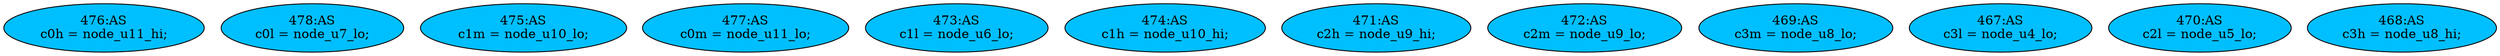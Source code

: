 strict digraph "compose( ,  )" {
	node [label="\N"];
	"476:AS"	 [ast="<pyverilog.vparser.ast.Assign object at 0x7f908ae5fcd0>",
		def_var="['c0h']",
		fillcolor=deepskyblue,
		label="476:AS
c0h = node_u11_hi;",
		statements="[]",
		style=filled,
		typ=Assign,
		use_var="['node_u11_hi']"];
	"478:AS"	 [ast="<pyverilog.vparser.ast.Assign object at 0x7f908ae5ff50>",
		def_var="['c0l']",
		fillcolor=deepskyblue,
		label="478:AS
c0l = node_u7_lo;",
		statements="[]",
		style=filled,
		typ=Assign,
		use_var="['node_u7_lo']"];
	"475:AS"	 [ast="<pyverilog.vparser.ast.Assign object at 0x7f908ae5fb90>",
		def_var="['c1m']",
		fillcolor=deepskyblue,
		label="475:AS
c1m = node_u10_lo;",
		statements="[]",
		style=filled,
		typ=Assign,
		use_var="['node_u10_lo']"];
	"477:AS"	 [ast="<pyverilog.vparser.ast.Assign object at 0x7f908ae5fe10>",
		def_var="['c0m']",
		fillcolor=deepskyblue,
		label="477:AS
c0m = node_u11_lo;",
		statements="[]",
		style=filled,
		typ=Assign,
		use_var="['node_u11_lo']"];
	"473:AS"	 [ast="<pyverilog.vparser.ast.Assign object at 0x7f908ae5f910>",
		def_var="['c1l']",
		fillcolor=deepskyblue,
		label="473:AS
c1l = node_u6_lo;",
		statements="[]",
		style=filled,
		typ=Assign,
		use_var="['node_u6_lo']"];
	"474:AS"	 [ast="<pyverilog.vparser.ast.Assign object at 0x7f908ae5fa50>",
		def_var="['c1h']",
		fillcolor=deepskyblue,
		label="474:AS
c1h = node_u10_hi;",
		statements="[]",
		style=filled,
		typ=Assign,
		use_var="['node_u10_hi']"];
	"471:AS"	 [ast="<pyverilog.vparser.ast.Assign object at 0x7f908ae5f690>",
		def_var="['c2h']",
		fillcolor=deepskyblue,
		label="471:AS
c2h = node_u9_hi;",
		statements="[]",
		style=filled,
		typ=Assign,
		use_var="['node_u9_hi']"];
	"472:AS"	 [ast="<pyverilog.vparser.ast.Assign object at 0x7f908ae5f7d0>",
		def_var="['c2m']",
		fillcolor=deepskyblue,
		label="472:AS
c2m = node_u9_lo;",
		statements="[]",
		style=filled,
		typ=Assign,
		use_var="['node_u9_lo']"];
	"469:AS"	 [ast="<pyverilog.vparser.ast.Assign object at 0x7f908ae5f410>",
		def_var="['c3m']",
		fillcolor=deepskyblue,
		label="469:AS
c3m = node_u8_lo;",
		statements="[]",
		style=filled,
		typ=Assign,
		use_var="['node_u8_lo']"];
	"467:AS"	 [ast="<pyverilog.vparser.ast.Assign object at 0x7f908ae5f190>",
		def_var="['c3l']",
		fillcolor=deepskyblue,
		label="467:AS
c3l = node_u4_lo;",
		statements="[]",
		style=filled,
		typ=Assign,
		use_var="['node_u4_lo']"];
	"470:AS"	 [ast="<pyverilog.vparser.ast.Assign object at 0x7f908ae5f550>",
		def_var="['c2l']",
		fillcolor=deepskyblue,
		label="470:AS
c2l = node_u5_lo;",
		statements="[]",
		style=filled,
		typ=Assign,
		use_var="['node_u5_lo']"];
	"468:AS"	 [ast="<pyverilog.vparser.ast.Assign object at 0x7f908ae5f2d0>",
		def_var="['c3h']",
		fillcolor=deepskyblue,
		label="468:AS
c3h = node_u8_hi;",
		statements="[]",
		style=filled,
		typ=Assign,
		use_var="['node_u8_hi']"];
}
